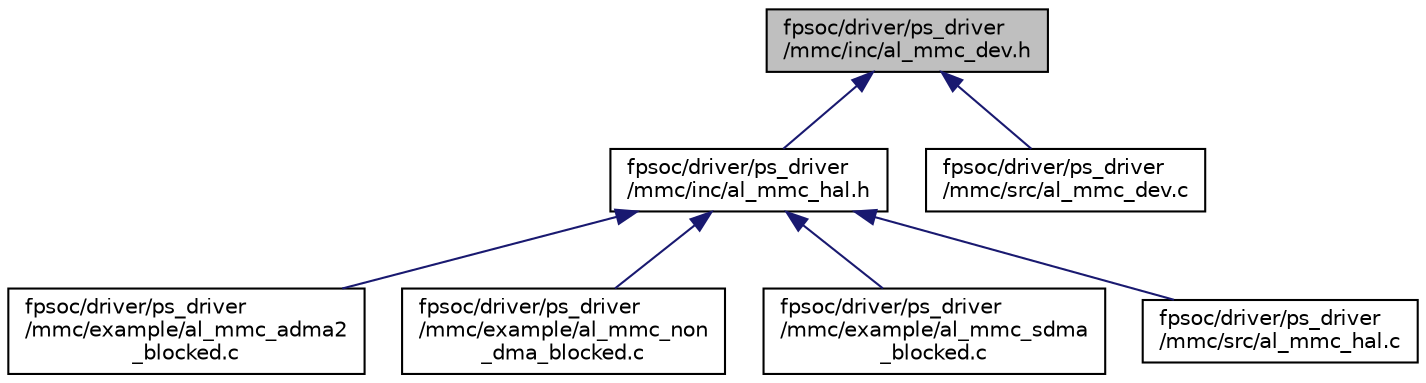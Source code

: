 digraph "fpsoc/driver/ps_driver/mmc/inc/al_mmc_dev.h"
{
  edge [fontname="Helvetica",fontsize="10",labelfontname="Helvetica",labelfontsize="10"];
  node [fontname="Helvetica",fontsize="10",shape=record];
  Node4 [label="fpsoc/driver/ps_driver\l/mmc/inc/al_mmc_dev.h",height=0.2,width=0.4,color="black", fillcolor="grey75", style="filled", fontcolor="black"];
  Node4 -> Node5 [dir="back",color="midnightblue",fontsize="10",style="solid",fontname="Helvetica"];
  Node5 [label="fpsoc/driver/ps_driver\l/mmc/inc/al_mmc_hal.h",height=0.2,width=0.4,color="black", fillcolor="white", style="filled",URL="$al__mmc__hal_8h.html"];
  Node5 -> Node6 [dir="back",color="midnightblue",fontsize="10",style="solid",fontname="Helvetica"];
  Node6 [label="fpsoc/driver/ps_driver\l/mmc/example/al_mmc_adma2\l_blocked.c",height=0.2,width=0.4,color="black", fillcolor="white", style="filled",URL="$al__mmc__adma2__blocked_8c.html"];
  Node5 -> Node7 [dir="back",color="midnightblue",fontsize="10",style="solid",fontname="Helvetica"];
  Node7 [label="fpsoc/driver/ps_driver\l/mmc/example/al_mmc_non\l_dma_blocked.c",height=0.2,width=0.4,color="black", fillcolor="white", style="filled",URL="$al__mmc__non__dma__blocked_8c.html",tooltip="mmc adma2 blocked example "];
  Node5 -> Node8 [dir="back",color="midnightblue",fontsize="10",style="solid",fontname="Helvetica"];
  Node8 [label="fpsoc/driver/ps_driver\l/mmc/example/al_mmc_sdma\l_blocked.c",height=0.2,width=0.4,color="black", fillcolor="white", style="filled",URL="$al__mmc__sdma__blocked_8c.html"];
  Node5 -> Node9 [dir="back",color="midnightblue",fontsize="10",style="solid",fontname="Helvetica"];
  Node9 [label="fpsoc/driver/ps_driver\l/mmc/src/al_mmc_hal.c",height=0.2,width=0.4,color="black", fillcolor="white", style="filled",URL="$al__mmc__hal_8c.html"];
  Node4 -> Node10 [dir="back",color="midnightblue",fontsize="10",style="solid",fontname="Helvetica"];
  Node10 [label="fpsoc/driver/ps_driver\l/mmc/src/al_mmc_dev.c",height=0.2,width=0.4,color="black", fillcolor="white", style="filled",URL="$al__mmc__dev_8c.html"];
}
